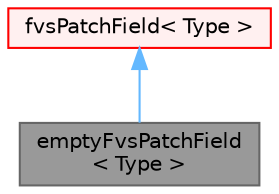digraph "emptyFvsPatchField&lt; Type &gt;"
{
 // LATEX_PDF_SIZE
  bgcolor="transparent";
  edge [fontname=Helvetica,fontsize=10,labelfontname=Helvetica,labelfontsize=10];
  node [fontname=Helvetica,fontsize=10,shape=box,height=0.2,width=0.4];
  Node1 [id="Node000001",label="emptyFvsPatchField\l\< Type \>",height=0.2,width=0.4,color="gray40", fillcolor="grey60", style="filled", fontcolor="black",tooltip="Foam::emptyFvsPatchField."];
  Node2 -> Node1 [id="edge1_Node000001_Node000002",dir="back",color="steelblue1",style="solid",tooltip=" "];
  Node2 [id="Node000002",label="fvsPatchField\< Type \>",height=0.2,width=0.4,color="red", fillcolor="#FFF0F0", style="filled",URL="$classFoam_1_1fvsPatchField.html",tooltip="An abstract base class with a fat-interface to all derived classes covering all possible ways in whic..."];
}
